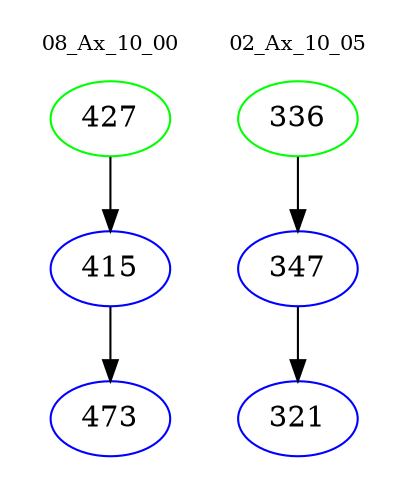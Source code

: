 digraph{
subgraph cluster_0 {
color = white
label = "08_Ax_10_00";
fontsize=10;
T0_427 [label="427", color="green"]
T0_427 -> T0_415 [color="black"]
T0_415 [label="415", color="blue"]
T0_415 -> T0_473 [color="black"]
T0_473 [label="473", color="blue"]
}
subgraph cluster_1 {
color = white
label = "02_Ax_10_05";
fontsize=10;
T1_336 [label="336", color="green"]
T1_336 -> T1_347 [color="black"]
T1_347 [label="347", color="blue"]
T1_347 -> T1_321 [color="black"]
T1_321 [label="321", color="blue"]
}
}
